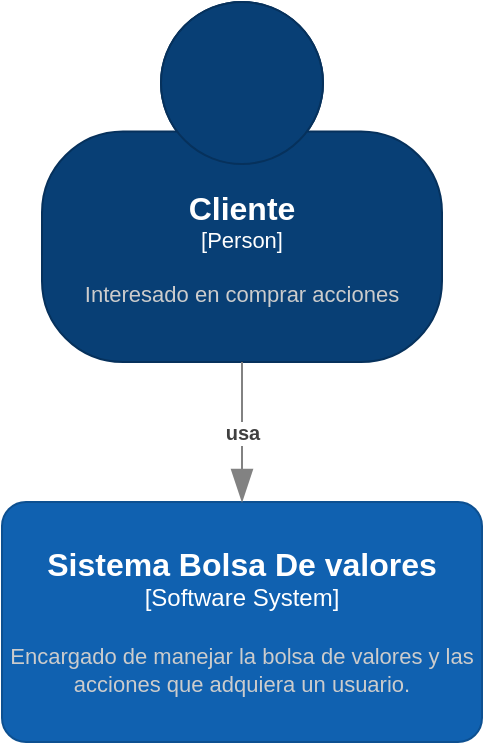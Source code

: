 <mxfile version="22.1.1" type="google" pages="4">
  <diagram name="1 Contexto" id="bKov9EWNMW7WpkMHJopi">
    <mxGraphModel grid="1" page="1" gridSize="10" guides="1" tooltips="1" connect="1" arrows="1" fold="1" pageScale="1" pageWidth="827" pageHeight="1169" math="0" shadow="0">
      <root>
        <mxCell id="0" />
        <mxCell id="1" parent="0" />
        <object placeholders="1" c4Name="Sistema Bolsa De valores" c4Type="Software System" c4Description="Encargado de manejar la bolsa de valores y las acciones que adquiera un usuario.&#xa;" label="&lt;font style=&quot;font-size: 16px&quot;&gt;&lt;b&gt;%c4Name%&lt;/b&gt;&lt;/font&gt;&lt;div&gt;[%c4Type%]&lt;/div&gt;&lt;br&gt;&lt;div&gt;&lt;font style=&quot;font-size: 11px&quot;&gt;&lt;font color=&quot;#cccccc&quot;&gt;%c4Description%&lt;/font&gt;&lt;/div&gt;" id="acwurtQKw7CFkIKZwjb7-1">
          <mxCell style="rounded=1;whiteSpace=wrap;html=1;labelBackgroundColor=none;fillColor=#1061B0;fontColor=#ffffff;align=center;arcSize=10;strokeColor=#0D5091;metaEdit=1;resizable=0;points=[[0.25,0,0],[0.5,0,0],[0.75,0,0],[1,0.25,0],[1,0.5,0],[1,0.75,0],[0.75,1,0],[0.5,1,0],[0.25,1,0],[0,0.75,0],[0,0.5,0],[0,0.25,0]];" vertex="1" parent="1">
            <mxGeometry x="330" y="270" width="240" height="120" as="geometry" />
          </mxCell>
        </object>
        <object placeholders="1" c4Name="Cliente" c4Type="Person" c4Description="Interesado en comprar acciones" label="&lt;font style=&quot;font-size: 16px&quot;&gt;&lt;b&gt;%c4Name%&lt;/b&gt;&lt;/font&gt;&lt;div&gt;[%c4Type%]&lt;/div&gt;&lt;br&gt;&lt;div&gt;&lt;font style=&quot;font-size: 11px&quot;&gt;&lt;font color=&quot;#cccccc&quot;&gt;%c4Description%&lt;/font&gt;&lt;/div&gt;" id="acwurtQKw7CFkIKZwjb7-2">
          <mxCell style="html=1;fontSize=11;dashed=0;whiteSpace=wrap;fillColor=#083F75;strokeColor=#06315C;fontColor=#ffffff;shape=mxgraph.c4.person2;align=center;metaEdit=1;points=[[0.5,0,0],[1,0.5,0],[1,0.75,0],[0.75,1,0],[0.5,1,0],[0.25,1,0],[0,0.75,0],[0,0.5,0]];resizable=0;" vertex="1" parent="1">
            <mxGeometry x="350" y="20" width="200" height="180" as="geometry" />
          </mxCell>
        </object>
        <object placeholders="1" c4Type="Relationship" c4Description="usa" label="&lt;div style=&quot;text-align: left&quot;&gt;&lt;div style=&quot;text-align: center&quot;&gt;&lt;b&gt;%c4Description%&lt;/b&gt;&lt;/div&gt;" id="m8U_wy69B4LRMMiC_FYj-1">
          <mxCell style="endArrow=blockThin;html=1;fontSize=10;fontColor=#404040;strokeWidth=1;endFill=1;strokeColor=#828282;elbow=vertical;metaEdit=1;endSize=14;startSize=14;jumpStyle=arc;jumpSize=16;rounded=0;edgeStyle=orthogonalEdgeStyle;exitX=0.5;exitY=1;exitDx=0;exitDy=0;exitPerimeter=0;entryX=0.5;entryY=0;entryDx=0;entryDy=0;entryPerimeter=0;" edge="1" parent="1" source="acwurtQKw7CFkIKZwjb7-2" target="acwurtQKw7CFkIKZwjb7-1">
            <mxGeometry width="240" relative="1" as="geometry">
              <mxPoint x="290" y="300" as="sourcePoint" />
              <mxPoint x="530" y="300" as="targetPoint" />
            </mxGeometry>
          </mxCell>
        </object>
      </root>
    </mxGraphModel>
  </diagram>
  <diagram id="CYJX8lzG2c6bExLbn7Pf" name="2 Contenedores">
    <mxGraphModel grid="1" page="1" gridSize="10" guides="1" tooltips="1" connect="1" arrows="1" fold="1" pageScale="1" pageWidth="827" pageHeight="1169" math="0" shadow="0">
      <root>
        <mxCell id="0" />
        <mxCell id="1" parent="0" />
        <object placeholders="1" c4Type="Base de Datos Bolsa de Valores" c4Container="Database" c4Technology="" c4Description="Contiene la información de la bolsa de valores y sus acciones." label="&lt;font style=&quot;font-size: 16px&quot;&gt;&lt;b&gt;%c4Type%&lt;/b&gt;&lt;/font&gt;&lt;div&gt;[%c4Container%:&amp;nbsp;%c4Technology%]&lt;/div&gt;&lt;br&gt;&lt;div&gt;&lt;font style=&quot;font-size: 11px&quot;&gt;&lt;font color=&quot;#E6E6E6&quot;&gt;%c4Description%&lt;/font&gt;&lt;/div&gt;" id="v8b1XL35mKmCZnruBkDe-2">
          <mxCell style="shape=cylinder3;size=15;whiteSpace=wrap;html=1;boundedLbl=1;rounded=0;labelBackgroundColor=none;fillColor=#23A2D9;fontSize=12;fontColor=#ffffff;align=center;strokeColor=#0E7DAD;metaEdit=1;points=[[0.5,0,0],[1,0.25,0],[1,0.5,0],[1,0.75,0],[0.5,1,0],[0,0.75,0],[0,0.5,0],[0,0.25,0]];resizable=0;" vertex="1" parent="1">
            <mxGeometry x="80" y="340" width="240" height="120" as="geometry" />
          </mxCell>
        </object>
        <object placeholders="1" c4Name="Sistema Bolsa de Valores" c4Type="ContainerScopeBoundary" c4Application="Container" label="&lt;font style=&quot;font-size: 16px&quot;&gt;&lt;b&gt;&lt;div style=&quot;text-align: left&quot;&gt;%c4Name%&lt;/div&gt;&lt;/b&gt;&lt;/font&gt;&lt;div style=&quot;text-align: left&quot;&gt;[%c4Application%]&lt;/div&gt;" id="vD2tLwO2nFDDCESPekmK-1">
          <mxCell style="rounded=1;fontSize=11;whiteSpace=wrap;html=1;dashed=1;arcSize=20;fillColor=none;strokeColor=#666666;fontColor=#333333;labelBackgroundColor=none;align=left;verticalAlign=bottom;labelBorderColor=none;spacingTop=0;spacing=10;dashPattern=8 4;metaEdit=1;rotatable=0;perimeter=rectanglePerimeter;noLabel=0;labelPadding=0;allowArrows=0;connectable=0;expand=0;recursiveResize=0;editable=1;pointerEvents=0;absoluteArcSize=1;points=[[0.25,0,0],[0.5,0,0],[0.75,0,0],[1,0.25,0],[1,0.5,0],[1,0.75,0],[0.75,1,0],[0.5,1,0],[0.25,1,0],[0,0.75,0],[0,0.5,0],[0,0.25,0]];" vertex="1" parent="1">
            <mxGeometry x="50" y="80" width="690" height="440" as="geometry" />
          </mxCell>
        </object>
        <object placeholders="1" c4Name="Aplicación Spring Boot" c4Type="Component" c4Technology="e.g. Spring Service" c4Description="Contenedor que expone los API REST" label="&lt;font style=&quot;font-size: 16px&quot;&gt;&lt;b&gt;%c4Name%&lt;/b&gt;&lt;/font&gt;&lt;div&gt;[%c4Type%: %c4Technology%]&lt;/div&gt;&lt;br&gt;&lt;div&gt;&lt;font style=&quot;font-size: 11px&quot;&gt;%c4Description%&lt;/font&gt;&lt;/div&gt;" id="TcVEPrLO_hj4jdhJYqqL-1">
          <mxCell style="rounded=1;whiteSpace=wrap;html=1;labelBackgroundColor=none;fillColor=#63BEF2;fontColor=#ffffff;align=center;arcSize=6;strokeColor=#2086C9;metaEdit=1;resizable=0;points=[[0.25,0,0],[0.5,0,0],[0.75,0,0],[1,0.25,0],[1,0.5,0],[1,0.75,0],[0.75,1,0],[0.5,1,0],[0.25,1,0],[0,0.75,0],[0,0.5,0],[0,0.25,0]];" vertex="1" parent="1">
            <mxGeometry x="300" y="150" width="240" height="120" as="geometry" />
          </mxCell>
        </object>
        <object placeholders="1" c4Name="Cliente" c4Type="Person" c4Description="Interesado en comprar acciones" label="&lt;font style=&quot;font-size: 16px&quot;&gt;&lt;b&gt;%c4Name%&lt;/b&gt;&lt;/font&gt;&lt;div&gt;[%c4Type%]&lt;/div&gt;&lt;br&gt;&lt;div&gt;&lt;font style=&quot;font-size: 11px&quot;&gt;&lt;font color=&quot;#cccccc&quot;&gt;%c4Description%&lt;/font&gt;&lt;/div&gt;" id="wLdAwU2j9EdMwUyfaIgb-1">
          <mxCell style="html=1;fontSize=11;dashed=0;whiteSpace=wrap;fillColor=#083F75;strokeColor=#06315C;fontColor=#ffffff;shape=mxgraph.c4.person2;align=center;metaEdit=1;points=[[0.5,0,0],[1,0.5,0],[1,0.75,0],[0.75,1,0],[0.5,1,0],[0.25,1,0],[0,0.75,0],[0,0.5,0]];resizable=0;" vertex="1" parent="1">
            <mxGeometry x="330" y="-200" width="200" height="180" as="geometry" />
          </mxCell>
        </object>
        <object placeholders="1" c4Type="Relationship" c4Description="Lee información a" label="&lt;div style=&quot;text-align: left&quot;&gt;&lt;div style=&quot;text-align: center&quot;&gt;&lt;b&gt;%c4Description%&lt;/b&gt;&lt;/div&gt;" id="wLdAwU2j9EdMwUyfaIgb-3">
          <mxCell style="endArrow=blockThin;html=1;fontSize=10;fontColor=#404040;strokeWidth=1;endFill=1;strokeColor=#828282;elbow=vertical;metaEdit=1;endSize=14;startSize=14;jumpStyle=arc;jumpSize=16;rounded=0;edgeStyle=orthogonalEdgeStyle;exitX=0.465;exitY=1.017;exitDx=0;exitDy=0;exitPerimeter=0;entryX=0.533;entryY=0;entryDx=0;entryDy=0;entryPerimeter=0;" edge="1" parent="1" source="TcVEPrLO_hj4jdhJYqqL-1" target="v8b1XL35mKmCZnruBkDe-2">
            <mxGeometry width="240" relative="1" as="geometry">
              <mxPoint x="290" y="210" as="sourcePoint" />
              <mxPoint x="530" y="210" as="targetPoint" />
            </mxGeometry>
          </mxCell>
        </object>
        <object placeholders="1" c4Type="Base de Datos Clientes" c4Container="Container" c4Technology="" c4Description="Contiene la información de los clientes y las acciones que agregue" label="&lt;font style=&quot;font-size: 16px&quot;&gt;&lt;b&gt;%c4Type%&lt;/b&gt;&lt;/font&gt;&lt;div&gt;[%c4Container%:&amp;nbsp;%c4Technology%]&lt;/div&gt;&lt;br&gt;&lt;div&gt;&lt;font style=&quot;font-size: 11px&quot;&gt;&lt;font color=&quot;#E6E6E6&quot;&gt;%c4Description%&lt;/font&gt;&lt;/div&gt;" id="wLdAwU2j9EdMwUyfaIgb-4">
          <mxCell style="shape=cylinder3;size=15;whiteSpace=wrap;html=1;boundedLbl=1;rounded=0;labelBackgroundColor=none;fillColor=#23A2D9;fontSize=12;fontColor=#ffffff;align=center;strokeColor=#0E7DAD;metaEdit=1;points=[[0.5,0,0],[1,0.25,0],[1,0.5,0],[1,0.75,0],[0.5,1,0],[0,0.75,0],[0,0.5,0],[0,0.25,0]];resizable=0;" vertex="1" parent="1">
            <mxGeometry x="480" y="340" width="240" height="120" as="geometry" />
          </mxCell>
        </object>
        <object placeholders="1" c4Type="Relationship" c4Description="Lee y escribe información a" label="&lt;div style=&quot;text-align: left&quot;&gt;&lt;div style=&quot;text-align: center&quot;&gt;&lt;b&gt;%c4Description%&lt;/b&gt;&lt;/div&gt;" id="wLdAwU2j9EdMwUyfaIgb-5">
          <mxCell style="endArrow=blockThin;html=1;fontSize=10;fontColor=#404040;strokeWidth=1;endFill=1;strokeColor=#828282;elbow=vertical;metaEdit=1;endSize=14;startSize=14;jumpStyle=arc;jumpSize=16;rounded=0;edgeStyle=orthogonalEdgeStyle;exitX=0.605;exitY=1.05;exitDx=0;exitDy=0;exitPerimeter=0;" edge="1" parent="1" source="TcVEPrLO_hj4jdhJYqqL-1" target="wLdAwU2j9EdMwUyfaIgb-4">
            <mxGeometry width="240" relative="1" as="geometry">
              <mxPoint x="490" y="300" as="sourcePoint" />
              <mxPoint x="830" y="250" as="targetPoint" />
            </mxGeometry>
          </mxCell>
        </object>
        <object placeholders="1" c4Type="Relationship" c4Description="usa" label="&lt;div style=&quot;text-align: left&quot;&gt;&lt;div style=&quot;text-align: center&quot;&gt;&lt;b&gt;%c4Description%&lt;/b&gt;&lt;/div&gt;" id="wLdAwU2j9EdMwUyfaIgb-6">
          <mxCell style="endArrow=blockThin;html=1;fontSize=10;fontColor=#404040;strokeWidth=1;endFill=1;strokeColor=#828282;elbow=vertical;metaEdit=1;endSize=14;startSize=14;jumpStyle=arc;jumpSize=16;rounded=0;edgeStyle=orthogonalEdgeStyle;exitX=0.45;exitY=1;exitDx=0;exitDy=0;exitPerimeter=0;entryX=0.5;entryY=0;entryDx=0;entryDy=0;entryPerimeter=0;" edge="1" parent="1" source="wLdAwU2j9EdMwUyfaIgb-1" target="TcVEPrLO_hj4jdhJYqqL-1">
            <mxGeometry width="240" relative="1" as="geometry">
              <mxPoint x="410" y="40" as="sourcePoint" />
              <mxPoint x="650" y="40" as="targetPoint" />
            </mxGeometry>
          </mxCell>
        </object>
      </root>
    </mxGraphModel>
  </diagram>
  <diagram id="BQElZmLqdxfQcQaTbgco" name="3 Componentes">
    <mxGraphModel grid="1" page="1" gridSize="10" guides="1" tooltips="1" connect="1" arrows="1" fold="1" pageScale="1" pageWidth="827" pageHeight="1169" math="0" shadow="0">
      <root>
        <mxCell id="0" />
        <mxCell id="1" parent="0" />
        <object placeholders="1" c4Name="Aplicación Spring Boot" c4Type="" c4Application="Container" label="&lt;font style=&quot;font-size: 16px&quot;&gt;&lt;b&gt;&lt;div style=&quot;text-align: left&quot;&gt;%c4Name%&lt;/div&gt;&lt;/b&gt;&lt;/font&gt;&lt;div style=&quot;text-align: left&quot;&gt;[%c4Application%]&lt;/div&gt;" id="x0jKFS6_Ru1sp2L-e_mg-1">
          <mxCell style="rounded=1;fontSize=11;whiteSpace=wrap;html=1;dashed=1;arcSize=20;fillColor=none;strokeColor=#666666;fontColor=#333333;labelBackgroundColor=none;align=left;verticalAlign=bottom;labelBorderColor=none;spacingTop=0;spacing=10;dashPattern=8 4;metaEdit=1;rotatable=0;perimeter=rectanglePerimeter;noLabel=0;labelPadding=0;allowArrows=0;connectable=0;expand=0;recursiveResize=0;editable=1;pointerEvents=0;absoluteArcSize=1;points=[[0.25,0,0],[0.5,0,0],[0.75,0,0],[1,0.25,0],[1,0.5,0],[1,0.75,0],[0.75,1,0],[0.5,1,0],[0.25,1,0],[0,0.75,0],[0,0.5,0],[0,0.25,0]];" vertex="1" parent="1">
            <mxGeometry x="130" y="140" width="1110" height="500" as="geometry" />
          </mxCell>
        </object>
        <object placeholders="1" c4Name="Servicios del Cliente" c4Type="" c4Technology="e.g. Spring Service" c4Description="Servicios que ofrece el cliente" label="&lt;font style=&quot;font-size: 16px&quot;&gt;&lt;b&gt;%c4Name%&lt;/b&gt;&lt;/font&gt;&lt;div&gt;[%c4Type%: %c4Technology%]&lt;/div&gt;&lt;br&gt;&lt;div&gt;&lt;font style=&quot;font-size: 11px&quot;&gt;%c4Description%&lt;/font&gt;&lt;/div&gt;" id="3EjLBotVHE9aTcckkdcH-1">
          <mxCell style="rounded=1;whiteSpace=wrap;html=1;labelBackgroundColor=none;fillColor=#63BEF2;fontColor=#ffffff;align=center;arcSize=6;strokeColor=#2086C9;metaEdit=1;resizable=0;points=[[0.25,0,0],[0.5,0,0],[0.75,0,0],[1,0.25,0],[1,0.5,0],[1,0.75,0],[0.75,1,0],[0.5,1,0],[0.25,1,0],[0,0.75,0],[0,0.5,0],[0,0.25,0]];" vertex="1" parent="1">
            <mxGeometry x="950" y="370" width="240" height="120" as="geometry" />
          </mxCell>
        </object>
        <object placeholders="1" c4Name="Servicio Bolsa de Valores" c4Type="Component" c4Technology="e.g. Spring Service" c4Description="Servicios que ofrece la bolsa de valores" label="&lt;font style=&quot;font-size: 16px&quot;&gt;&lt;b&gt;%c4Name%&lt;/b&gt;&lt;/font&gt;&lt;div&gt;[%c4Type%: %c4Technology%]&lt;/div&gt;&lt;br&gt;&lt;div&gt;&lt;font style=&quot;font-size: 11px&quot;&gt;%c4Description%&lt;/font&gt;&lt;/div&gt;" id="3EjLBotVHE9aTcckkdcH-2">
          <mxCell style="rounded=1;whiteSpace=wrap;html=1;labelBackgroundColor=none;fillColor=#63BEF2;fontColor=#ffffff;align=center;arcSize=6;strokeColor=#2086C9;metaEdit=1;resizable=0;points=[[0.25,0,0],[0.5,0,0],[0.75,0,0],[1,0.25,0],[1,0.5,0],[1,0.75,0],[0.75,1,0],[0.5,1,0],[0.25,1,0],[0,0.75,0],[0,0.5,0],[0,0.25,0]];" vertex="1" parent="1">
            <mxGeometry x="300" y="380" width="240" height="120" as="geometry" />
          </mxCell>
        </object>
        <object placeholders="1" c4Name="Controlador Rest Cliente" c4Type="Component" c4Technology="Spring Boot" c4Description="Controlador Rest que accede a los servicios del cliente" label="&lt;font style=&quot;font-size: 16px&quot;&gt;&lt;b&gt;%c4Name%&lt;/b&gt;&lt;/font&gt;&lt;div&gt;[%c4Type%: %c4Technology%]&lt;/div&gt;&lt;br&gt;&lt;div&gt;&lt;font style=&quot;font-size: 11px&quot;&gt;%c4Description%&lt;/font&gt;&lt;/div&gt;" id="3EjLBotVHE9aTcckkdcH-3">
          <mxCell style="rounded=1;whiteSpace=wrap;html=1;labelBackgroundColor=none;fillColor=#63BEF2;fontColor=#ffffff;align=center;arcSize=6;strokeColor=#2086C9;metaEdit=1;resizable=0;points=[[0.25,0,0],[0.5,0,0],[0.75,0,0],[1,0.25,0],[1,0.5,0],[1,0.75,0],[0.75,1,0],[0.5,1,0],[0.25,1,0],[0,0.75,0],[0,0.5,0],[0,0.25,0]];" vertex="1" parent="1">
            <mxGeometry x="950" y="170" width="240" height="120" as="geometry" />
          </mxCell>
        </object>
        <object placeholders="1" c4Name="Controlador Rest Bolsa de Valores" c4Type="Component" c4Technology="Spring Boot" c4Description="Controlador Rest que accede a los servicios de la bolsa de valores" label="&lt;font style=&quot;font-size: 16px&quot;&gt;&lt;b&gt;%c4Name%&lt;/b&gt;&lt;/font&gt;&lt;div&gt;[%c4Type%: %c4Technology%]&lt;/div&gt;&lt;br&gt;&lt;div&gt;&lt;font style=&quot;font-size: 11px&quot;&gt;%c4Description%&lt;/font&gt;&lt;/div&gt;" id="3EjLBotVHE9aTcckkdcH-4">
          <mxCell style="rounded=1;whiteSpace=wrap;html=1;labelBackgroundColor=none;fillColor=#63BEF2;fontColor=#ffffff;align=center;arcSize=6;strokeColor=#2086C9;metaEdit=1;resizable=0;points=[[0.25,0,0],[0.5,0,0],[0.75,0,0],[1,0.25,0],[1,0.5,0],[1,0.75,0],[0.75,1,0],[0.5,1,0],[0.25,1,0],[0,0.75,0],[0,0.5,0],[0,0.25,0]];" vertex="1" parent="1">
            <mxGeometry x="330" y="180" width="240" height="120" as="geometry" />
          </mxCell>
        </object>
        <object placeholders="1" c4Type="Relationship" c4Description="Usa" label="&lt;div style=&quot;text-align: left&quot;&gt;&lt;div style=&quot;text-align: center&quot;&gt;&lt;b&gt;%c4Description%&lt;/b&gt;&lt;/div&gt;" id="3EjLBotVHE9aTcckkdcH-5">
          <mxCell style="endArrow=blockThin;html=1;fontSize=10;fontColor=#404040;strokeWidth=1;endFill=1;strokeColor=#828282;elbow=vertical;metaEdit=1;endSize=14;startSize=14;jumpStyle=arc;jumpSize=16;rounded=0;edgeStyle=orthogonalEdgeStyle;exitX=0.5;exitY=1;exitDx=0;exitDy=0;exitPerimeter=0;" edge="1" parent="1" source="3EjLBotVHE9aTcckkdcH-4" target="3EjLBotVHE9aTcckkdcH-2">
            <mxGeometry width="240" relative="1" as="geometry">
              <mxPoint x="430" y="330" as="sourcePoint" />
              <mxPoint x="660" y="330" as="targetPoint" />
              <mxPoint as="offset" />
              <Array as="points">
                <mxPoint x="420" y="300" />
              </Array>
            </mxGeometry>
          </mxCell>
        </object>
        <object placeholders="1" c4Type="Relationship" c4Description="Lee información a" label="&lt;div style=&quot;text-align: left&quot;&gt;&lt;div style=&quot;text-align: center&quot;&gt;&lt;b&gt;%c4Description%&lt;/b&gt;&lt;/div&gt;" id="mwKaMCICTPi5nmitnM5m-1">
          <mxCell style="endArrow=blockThin;html=1;fontSize=10;fontColor=#404040;strokeWidth=1;endFill=1;strokeColor=#828282;elbow=vertical;metaEdit=1;endSize=14;startSize=14;jumpStyle=arc;jumpSize=16;rounded=0;edgeStyle=orthogonalEdgeStyle;exitX=0.54;exitY=1.002;exitDx=0;exitDy=0;exitPerimeter=0;entryX=0.5;entryY=0;entryDx=0;entryDy=0;entryPerimeter=0;" edge="1" parent="1" source="3EjLBotVHE9aTcckkdcH-2" target="e29ajCkvPB5vf13rHvma-1">
            <mxGeometry width="240" relative="1" as="geometry">
              <mxPoint x="684" y="580" as="sourcePoint" />
              <mxPoint x="430" y="670" as="targetPoint" />
              <Array as="points" />
            </mxGeometry>
          </mxCell>
        </object>
        <object placeholders="1" c4Type="Relationship" c4Description="Lee y escribe información a" label="&lt;div style=&quot;text-align: left&quot;&gt;&lt;div style=&quot;text-align: center&quot;&gt;&lt;b&gt;%c4Description%&lt;/b&gt;&lt;/div&gt;" id="mwKaMCICTPi5nmitnM5m-2">
          <mxCell style="endArrow=blockThin;html=1;fontSize=10;fontColor=#404040;strokeWidth=1;endFill=1;strokeColor=#828282;elbow=vertical;metaEdit=1;endSize=14;startSize=14;jumpStyle=arc;jumpSize=16;rounded=0;edgeStyle=orthogonalEdgeStyle;exitX=0.5;exitY=1;exitDx=0;exitDy=0;exitPerimeter=0;entryX=0.5;entryY=0;entryDx=0;entryDy=0;entryPerimeter=0;" edge="1" parent="1" source="3EjLBotVHE9aTcckkdcH-1" target="EfYkbYrYX-mnfUcSi1ej-1">
            <mxGeometry width="240" relative="1" as="geometry">
              <mxPoint x="839.5" y="520" as="sourcePoint" />
              <mxPoint x="1070" y="660" as="targetPoint" />
            </mxGeometry>
          </mxCell>
        </object>
        <object placeholders="1" c4Type="Relationship" c4Description="usa" label="&lt;div style=&quot;text-align: left&quot;&gt;&lt;div style=&quot;text-align: center&quot;&gt;&lt;b&gt;%c4Description%&lt;/b&gt;&lt;/div&gt;" id="7Yj9FXMzL12-8LMZzKxy-1">
          <mxCell style="endArrow=blockThin;html=1;fontSize=10;fontColor=#404040;strokeWidth=1;endFill=1;strokeColor=#828282;elbow=vertical;metaEdit=1;endSize=14;startSize=14;jumpStyle=arc;jumpSize=16;rounded=0;edgeStyle=orthogonalEdgeStyle;exitX=0.547;exitY=1.032;exitDx=0;exitDy=0;exitPerimeter=0;entryX=0.55;entryY=0.012;entryDx=0;entryDy=0;entryPerimeter=0;" edge="1" parent="1" source="3EjLBotVHE9aTcckkdcH-3" target="3EjLBotVHE9aTcckkdcH-1">
            <mxGeometry width="240" relative="1" as="geometry">
              <mxPoint x="540" y="400" as="sourcePoint" />
              <mxPoint x="780" y="400" as="targetPoint" />
            </mxGeometry>
          </mxCell>
        </object>
        <object placeholders="1" c4Name="Controlador Rest Portafolio" c4Type="Component" c4Technology="Spring Boot" c4Description="Controlador Rest que accede a los servicios del portafolio" label="&lt;font style=&quot;font-size: 16px&quot;&gt;&lt;b&gt;%c4Name%&lt;/b&gt;&lt;/font&gt;&lt;div&gt;[%c4Type%: %c4Technology%]&lt;/div&gt;&lt;br&gt;&lt;div&gt;&lt;font style=&quot;font-size: 11px&quot;&gt;%c4Description%&lt;/font&gt;&lt;/div&gt;" id="7Yj9FXMzL12-8LMZzKxy-2">
          <mxCell style="rounded=1;whiteSpace=wrap;html=1;labelBackgroundColor=none;fillColor=#63BEF2;fontColor=#ffffff;align=center;arcSize=6;strokeColor=#2086C9;metaEdit=1;resizable=0;points=[[0.25,0,0],[0.5,0,0],[0.75,0,0],[1,0.25,0],[1,0.5,0],[1,0.75,0],[0.75,1,0],[0.5,1,0],[0.25,1,0],[0,0.75,0],[0,0.5,0],[0,0.25,0]];" vertex="1" parent="1">
            <mxGeometry x="640" y="180" width="240" height="120" as="geometry" />
          </mxCell>
        </object>
        <object placeholders="1" c4Name="Servicios del Portafolio" c4Type="" c4Technology="e.g. Spring Service" c4Description="Servicios que ofrece el portafolio del cliente." label="&lt;font style=&quot;font-size: 16px&quot;&gt;&lt;b&gt;%c4Name%&lt;/b&gt;&lt;/font&gt;&lt;div&gt;[%c4Type%: %c4Technology%]&lt;/div&gt;&lt;br&gt;&lt;div&gt;&lt;font style=&quot;font-size: 11px&quot;&gt;%c4Description%&lt;/font&gt;&lt;/div&gt;" id="7Yj9FXMzL12-8LMZzKxy-3">
          <mxCell style="rounded=1;whiteSpace=wrap;html=1;labelBackgroundColor=none;fillColor=#63BEF2;fontColor=#ffffff;align=center;arcSize=6;strokeColor=#2086C9;metaEdit=1;resizable=0;points=[[0.25,0,0],[0.5,0,0],[0.75,0,0],[1,0.25,0],[1,0.5,0],[1,0.75,0],[0.75,1,0],[0.5,1,0],[0.25,1,0],[0,0.75,0],[0,0.5,0],[0,0.25,0]];" vertex="1" parent="1">
            <mxGeometry x="640" y="370" width="240" height="120" as="geometry" />
          </mxCell>
        </object>
        <object placeholders="1" c4Type="Relationship" c4Description="Usa" label="&lt;div style=&quot;text-align: left&quot;&gt;&lt;div style=&quot;text-align: center&quot;&gt;&lt;b&gt;%c4Description%&lt;/b&gt;&lt;/div&gt;" id="7Yj9FXMzL12-8LMZzKxy-7">
          <mxCell style="endArrow=blockThin;html=1;fontSize=10;fontColor=#404040;strokeWidth=1;endFill=1;strokeColor=#828282;elbow=vertical;metaEdit=1;endSize=14;startSize=14;jumpStyle=arc;jumpSize=16;rounded=0;edgeStyle=orthogonalEdgeStyle;exitX=0.5;exitY=1;exitDx=0;exitDy=0;exitPerimeter=0;" edge="1" parent="1" source="7Yj9FXMzL12-8LMZzKxy-2" target="7Yj9FXMzL12-8LMZzKxy-3">
            <mxGeometry width="240" relative="1" as="geometry">
              <mxPoint x="790" y="350" as="sourcePoint" />
              <mxPoint x="760" y="430" as="targetPoint" />
              <mxPoint as="offset" />
              <Array as="points" />
            </mxGeometry>
          </mxCell>
        </object>
        <object placeholders="1" c4Type="Aplicación que usa la Api" c4Container="Container" c4Technology="e.g. JavaScript, Angular etc." c4Description="Usuario/Cliente que usará la Api Rest" label="&lt;font style=&quot;font-size: 16px&quot;&gt;&lt;b&gt;%c4Type%&lt;/b&gt;&lt;/font&gt;&lt;div&gt;[%c4Container%:&amp;nbsp;%c4Technology%]&lt;/div&gt;&lt;br&gt;&lt;div&gt;&lt;font style=&quot;font-size: 11px&quot;&gt;&lt;font color=&quot;#E6E6E6&quot;&gt;%c4Description%&lt;/font&gt;&lt;/div&gt;" id="q_aJi4uGeWRNjpZGPGj1-2">
          <mxCell style="shape=mxgraph.c4.webBrowserContainer2;whiteSpace=wrap;html=1;boundedLbl=1;rounded=0;labelBackgroundColor=none;strokeColor=#118ACD;fillColor=#23A2D9;strokeColor=#118ACD;strokeColor2=#0E7DAD;fontSize=12;fontColor=#ffffff;align=center;metaEdit=1;points=[[0.5,0,0],[1,0.25,0],[1,0.5,0],[1,0.75,0],[0.5,1,0],[0,0.75,0],[0,0.5,0],[0,0.25,0]];resizable=0;" vertex="1" parent="1">
            <mxGeometry x="620" y="-90" width="240" height="160" as="geometry" />
          </mxCell>
        </object>
        <object placeholders="1" c4Type="Relationship" c4Description="Llama a la Api" label="&lt;div style=&quot;text-align: left&quot;&gt;&lt;div style=&quot;text-align: center&quot;&gt;&lt;b&gt;%c4Description%&lt;/b&gt;&lt;/div&gt;" id="q_aJi4uGeWRNjpZGPGj1-3">
          <mxCell style="endArrow=blockThin;html=1;fontSize=10;fontColor=#404040;strokeWidth=1;endFill=1;strokeColor=#828282;elbow=vertical;metaEdit=1;endSize=14;startSize=14;jumpStyle=arc;jumpSize=16;rounded=0;edgeStyle=orthogonalEdgeStyle;exitX=0.332;exitY=1.003;exitDx=0;exitDy=0;exitPerimeter=0;entryX=0.5;entryY=0;entryDx=0;entryDy=0;entryPerimeter=0;" edge="1" parent="1" source="q_aJi4uGeWRNjpZGPGj1-2" target="3EjLBotVHE9aTcckkdcH-4">
            <mxGeometry width="240" relative="1" as="geometry">
              <mxPoint x="380" y="120" as="sourcePoint" />
              <mxPoint x="620" y="120" as="targetPoint" />
            </mxGeometry>
          </mxCell>
        </object>
        <object placeholders="1" c4Type="Relationship" c4Description="Llama a la Api" label="&lt;div style=&quot;text-align: left&quot;&gt;&lt;div style=&quot;text-align: center&quot;&gt;&lt;b&gt;%c4Description%&lt;/b&gt;&lt;/div&gt;" id="q_aJi4uGeWRNjpZGPGj1-4">
          <mxCell style="endArrow=blockThin;html=1;fontSize=10;fontColor=#404040;strokeWidth=1;endFill=1;strokeColor=#828282;elbow=vertical;metaEdit=1;endSize=14;startSize=14;jumpStyle=arc;jumpSize=16;rounded=0;edgeStyle=orthogonalEdgeStyle;exitX=0.5;exitY=1;exitDx=0;exitDy=0;exitPerimeter=0;entryX=0.5;entryY=0;entryDx=0;entryDy=0;entryPerimeter=0;" edge="1" parent="1" source="q_aJi4uGeWRNjpZGPGj1-2" target="7Yj9FXMzL12-8LMZzKxy-2">
            <mxGeometry width="240" relative="1" as="geometry">
              <mxPoint x="790" y="120" as="sourcePoint" />
              <mxPoint x="540" y="230" as="targetPoint" />
            </mxGeometry>
          </mxCell>
        </object>
        <object placeholders="1" c4Type="Relationship" c4Description="Llama a la Api" label="&lt;div style=&quot;text-align: left&quot;&gt;&lt;div style=&quot;text-align: center&quot;&gt;&lt;b&gt;%c4Description%&lt;/b&gt;&lt;/div&gt;" id="q_aJi4uGeWRNjpZGPGj1-5">
          <mxCell style="endArrow=blockThin;html=1;fontSize=10;fontColor=#404040;strokeWidth=1;endFill=1;strokeColor=#828282;elbow=vertical;metaEdit=1;endSize=14;startSize=14;jumpStyle=arc;jumpSize=16;rounded=0;edgeStyle=orthogonalEdgeStyle;exitX=0.692;exitY=1.023;exitDx=0;exitDy=0;exitPerimeter=0;" edge="1" parent="1" source="q_aJi4uGeWRNjpZGPGj1-2" target="3EjLBotVHE9aTcckkdcH-3">
            <mxGeometry width="240" relative="1" as="geometry">
              <mxPoint x="1310" y="40" as="sourcePoint" />
              <mxPoint x="1060" y="150" as="targetPoint" />
              <Array as="points">
                <mxPoint x="786" y="110" />
                <mxPoint x="1070" y="110" />
              </Array>
            </mxGeometry>
          </mxCell>
        </object>
        <object placeholders="1" c4Type="Base de Datos Bolsa de Valores" c4Container="Database" c4Technology="" c4Description="Contiene la información de la bolsa de valores y sus acciones." label="&lt;font style=&quot;font-size: 16px&quot;&gt;&lt;b&gt;%c4Type%&lt;/b&gt;&lt;/font&gt;&lt;div&gt;[%c4Container%:&amp;nbsp;%c4Technology%]&lt;/div&gt;&lt;br&gt;&lt;div&gt;&lt;font style=&quot;font-size: 11px&quot;&gt;&lt;font color=&quot;#E6E6E6&quot;&gt;%c4Description%&lt;/font&gt;&lt;/div&gt;" id="e29ajCkvPB5vf13rHvma-1">
          <mxCell style="shape=cylinder3;size=15;whiteSpace=wrap;html=1;boundedLbl=1;rounded=0;labelBackgroundColor=none;fillColor=#23A2D9;fontSize=12;fontColor=#ffffff;align=center;strokeColor=#0E7DAD;metaEdit=1;points=[[0.5,0,0],[1,0.25,0],[1,0.5,0],[1,0.75,0],[0.5,1,0],[0,0.75,0],[0,0.5,0],[0,0.25,0]];resizable=0;" vertex="1" parent="1">
            <mxGeometry x="310" y="680" width="240" height="120" as="geometry" />
          </mxCell>
        </object>
        <object placeholders="1" c4Type="Base de Datos Clientes" c4Container="Container" c4Technology="" c4Description="Contiene la información de los clientes y las acciones que agregue" label="&lt;font style=&quot;font-size: 16px&quot;&gt;&lt;b&gt;%c4Type%&lt;/b&gt;&lt;/font&gt;&lt;div&gt;[%c4Container%:&amp;nbsp;%c4Technology%]&lt;/div&gt;&lt;br&gt;&lt;div&gt;&lt;font style=&quot;font-size: 11px&quot;&gt;&lt;font color=&quot;#E6E6E6&quot;&gt;%c4Description%&lt;/font&gt;&lt;/div&gt;" id="EfYkbYrYX-mnfUcSi1ej-1">
          <mxCell style="shape=cylinder3;size=15;whiteSpace=wrap;html=1;boundedLbl=1;rounded=0;labelBackgroundColor=none;fillColor=#23A2D9;fontSize=12;fontColor=#ffffff;align=center;strokeColor=#0E7DAD;metaEdit=1;points=[[0.5,0,0],[1,0.25,0],[1,0.5,0],[1,0.75,0],[0.5,1,0],[0,0.75,0],[0,0.5,0],[0,0.25,0]];resizable=0;" vertex="1" parent="1">
            <mxGeometry x="950" y="670" width="240" height="120" as="geometry" />
          </mxCell>
        </object>
        <object placeholders="1" c4Type="Relationship" c4Description="Lee y escribe información a" label="&lt;div style=&quot;text-align: left&quot;&gt;&lt;div style=&quot;text-align: center&quot;&gt;&lt;b&gt;%c4Description%&lt;/b&gt;&lt;/div&gt;" id="uW-FXx6jd-4749_qBRXZ-1">
          <mxCell style="endArrow=blockThin;html=1;fontSize=10;fontColor=#404040;strokeWidth=1;endFill=1;strokeColor=#828282;elbow=vertical;metaEdit=1;endSize=14;startSize=14;jumpStyle=arc;jumpSize=16;rounded=0;edgeStyle=orthogonalEdgeStyle;exitX=0.5;exitY=1;exitDx=0;exitDy=0;exitPerimeter=0;entryX=0.137;entryY=0.057;entryDx=0;entryDy=0;entryPerimeter=0;" edge="1" parent="1" source="7Yj9FXMzL12-8LMZzKxy-3" target="EfYkbYrYX-mnfUcSi1ej-1">
            <mxGeometry width="240" relative="1" as="geometry">
              <mxPoint x="840" y="520" as="sourcePoint" />
              <mxPoint x="840" y="700" as="targetPoint" />
            </mxGeometry>
          </mxCell>
        </object>
        <object placeholders="1" c4Type="Relationship" c4Description="Lee información a" label="&lt;div style=&quot;text-align: left&quot;&gt;&lt;div style=&quot;text-align: center&quot;&gt;&lt;b&gt;%c4Description%&lt;/b&gt;&lt;/div&gt;" id="62G4dauTZ5YjqiNrNDfN-1">
          <mxCell style="endArrow=blockThin;html=1;fontSize=10;fontColor=#404040;strokeWidth=1;endFill=1;strokeColor=#828282;elbow=vertical;metaEdit=1;endSize=14;startSize=14;jumpStyle=arc;jumpSize=16;rounded=0;edgeStyle=orthogonalEdgeStyle;exitX=0.5;exitY=1;exitDx=0;exitDy=0;exitPerimeter=0;entryX=0.737;entryY=0.007;entryDx=0;entryDy=0;entryPerimeter=0;" edge="1" parent="1" source="7Yj9FXMzL12-8LMZzKxy-3" target="e29ajCkvPB5vf13rHvma-1">
            <mxGeometry width="240" relative="1" as="geometry">
              <mxPoint x="440" y="510" as="sourcePoint" />
              <mxPoint x="440" y="690" as="targetPoint" />
              <Array as="points">
                <mxPoint x="750" y="490" />
                <mxPoint x="750" y="580" />
                <mxPoint x="487" y="580" />
              </Array>
            </mxGeometry>
          </mxCell>
        </object>
      </root>
    </mxGraphModel>
  </diagram>
  <diagram id="0UP9xM_6Pr8uY3tZlbDM" name="4 Codigo">
    <mxGraphModel grid="1" page="1" gridSize="10" guides="1" tooltips="1" connect="1" arrows="1" fold="1" pageScale="1" pageWidth="827" pageHeight="1169" math="0" shadow="0">
      <root>
        <mxCell id="0" />
        <mxCell id="1" parent="0" />
        <mxCell id="Q1jC649QyWr9QvPAvlHH-1" value="&lt;p style=&quot;margin:0px;margin-top:4px;text-align:center;&quot;&gt;&lt;b&gt;Action&lt;/b&gt;&lt;/p&gt;&lt;hr size=&quot;1&quot;/&gt;" style="verticalAlign=top;align=left;overflow=fill;fontSize=14;fontFamily=Helvetica;html=1;rounded=0;shadow=0;comic=0;labelBackgroundColor=none;strokeWidth=1;fillColor=#FF6666;" vertex="1" parent="1">
          <mxGeometry x="335" y="-14" width="99" height="30" as="geometry" />
        </mxCell>
        <mxCell id="Q1jC649QyWr9QvPAvlHH-2" value="&lt;p style=&quot;margin:0px;margin-top:4px;text-align:center;&quot;&gt;&lt;b&gt;Client&lt;/b&gt;&lt;/p&gt;&lt;hr size=&quot;1&quot;/&gt;" style="verticalAlign=top;align=left;overflow=fill;fontSize=14;fontFamily=Helvetica;html=1;rounded=0;shadow=0;comic=0;labelBackgroundColor=none;strokeWidth=1;fillColor=#FF6666;" vertex="1" parent="1">
          <mxGeometry x="794" y="64" width="95" height="30" as="geometry" />
        </mxCell>
        <mxCell id="Q1jC649QyWr9QvPAvlHH-3" value="&lt;p style=&quot;margin:0px;margin-top:4px;text-align:center;&quot;&gt;&lt;b&gt;ClientController&lt;/b&gt;&lt;/p&gt;&lt;hr size=&quot;1&quot;/&gt;" style="verticalAlign=top;align=left;overflow=fill;fontSize=14;fontFamily=Helvetica;html=1;rounded=0;shadow=0;comic=0;labelBackgroundColor=none;strokeWidth=1;fillColor=#FFFF1C;" vertex="1" parent="1">
          <mxGeometry x="565" y="230" width="172" height="30" as="geometry" />
        </mxCell>
        <mxCell id="Q1jC649QyWr9QvPAvlHH-4" value="&lt;p style=&quot;margin:0px;margin-top:4px;text-align:center;&quot;&gt;&lt;b&gt;ClientRepository&lt;/b&gt;&lt;/p&gt;&lt;hr size=&quot;1&quot;/&gt;" style="verticalAlign=top;align=left;overflow=fill;fontSize=14;fontFamily=Helvetica;html=1;rounded=0;shadow=0;comic=0;labelBackgroundColor=none;strokeWidth=1;fillColor=#99CCFF;" vertex="1" parent="1">
          <mxGeometry x="747" y="152" width="178" height="30" as="geometry" />
        </mxCell>
        <mxCell id="Q1jC649QyWr9QvPAvlHH-5" value="&lt;p style=&quot;margin:0px;margin-top:4px;text-align:center;&quot;&gt;&lt;b&gt;ClientService&lt;/b&gt;&lt;/p&gt;&lt;hr size=&quot;1&quot;/&gt;" style="verticalAlign=top;align=left;overflow=fill;fontSize=14;fontFamily=Helvetica;html=1;rounded=0;shadow=0;comic=0;labelBackgroundColor=none;strokeWidth=1;fillColor=#8BFF17;" vertex="1" parent="1">
          <mxGeometry x="574" y="152" width="153" height="30" as="geometry" />
        </mxCell>
        <mxCell id="Q1jC649QyWr9QvPAvlHH-6" value="&lt;p style=&quot;margin:0px;margin-top:4px;text-align:center;&quot;&gt;&lt;i&gt;&amp;lt;&amp;lt;interface&amp;gt;&amp;gt;&lt;/i&gt;&lt;br/&gt;&lt;b&gt;IClientRepository&lt;/b&gt;&lt;/p&gt;&lt;hr size=&quot;1&quot;/&gt;" style="verticalAlign=top;align=left;overflow=fill;fontSize=14;fontFamily=Helvetica;html=1;rounded=0;shadow=0;comic=0;labelBackgroundColor=none;strokeWidth=1;fillColor=#E5CCFF;" vertex="1" parent="1">
          <mxGeometry x="517" y="64" width="182" height="35" as="geometry" />
        </mxCell>
        <mxCell id="Q1jC649QyWr9QvPAvlHH-7" value="&lt;p style=&quot;margin:0px;margin-top:4px;text-align:center;&quot;&gt;&lt;i&gt;&amp;lt;&amp;lt;interface&amp;gt;&amp;gt;&lt;/i&gt;&lt;br/&gt;&lt;b&gt;IStockExchangeRepository&lt;/b&gt;&lt;/p&gt;&lt;hr size=&quot;1&quot;/&gt;" style="verticalAlign=top;align=left;overflow=fill;fontSize=14;fontFamily=Helvetica;html=1;rounded=0;shadow=0;comic=0;labelBackgroundColor=none;strokeWidth=1;fillColor=#E5CCFF;" vertex="1" parent="1">
          <mxGeometry x="125" y="64" width="255" height="35" as="geometry" />
        </mxCell>
        <mxCell id="Q1jC649QyWr9QvPAvlHH-8" value="&lt;p style=&quot;margin:0px;margin-top:4px;text-align:center;&quot;&gt;&lt;b&gt;PortfolioController&lt;/b&gt;&lt;/p&gt;&lt;hr size=&quot;1&quot;/&gt;" style="verticalAlign=top;align=left;overflow=fill;fontSize=14;fontFamily=Helvetica;html=1;rounded=0;shadow=0;comic=0;labelBackgroundColor=none;strokeWidth=1;fillColor=#FFFF1C;" vertex="1" parent="1">
          <mxGeometry x="353" y="230" width="192" height="30" as="geometry" />
        </mxCell>
        <mxCell id="Q1jC649QyWr9QvPAvlHH-9" value="&lt;p style=&quot;margin:0px;margin-top:4px;text-align:center;&quot;&gt;&lt;b&gt;PortfolioService&lt;/b&gt;&lt;/p&gt;&lt;hr size=&quot;1&quot;/&gt;" style="verticalAlign=top;align=left;overflow=fill;fontSize=14;fontFamily=Helvetica;html=1;rounded=0;shadow=0;comic=0;labelBackgroundColor=none;strokeWidth=1;fillColor=#8BFF17;" vertex="1" parent="1">
          <mxGeometry x="362" y="152" width="173" height="30" as="geometry" />
        </mxCell>
        <mxCell id="Q1jC649QyWr9QvPAvlHH-10" value="&lt;p style=&quot;margin:0px;margin-top:4px;text-align:center;&quot;&gt;&lt;b&gt;StockExchange&lt;/b&gt;&lt;/p&gt;&lt;hr size=&quot;1&quot;/&gt;" style="verticalAlign=top;align=left;overflow=fill;fontSize=14;fontFamily=Helvetica;html=1;rounded=0;shadow=0;comic=0;labelBackgroundColor=none;strokeWidth=1;fillColor=#FF6666;" vertex="1" parent="1">
          <mxGeometry x="-137" y="64" width="168" height="30" as="geometry" />
        </mxCell>
        <mxCell id="Q1jC649QyWr9QvPAvlHH-11" value="&lt;p style=&quot;margin:0px;margin-top:4px;text-align:center;&quot;&gt;&lt;b&gt;StockExchangeController&lt;/b&gt;&lt;/p&gt;&lt;hr size=&quot;1&quot;/&gt;" style="verticalAlign=top;align=left;overflow=fill;fontSize=14;fontFamily=Helvetica;html=1;rounded=0;shadow=0;comic=0;labelBackgroundColor=none;strokeWidth=1;fillColor=#FFFF1C;" vertex="1" parent="1">
          <mxGeometry x="88" y="230" width="245" height="30" as="geometry" />
        </mxCell>
        <mxCell id="Q1jC649QyWr9QvPAvlHH-12" value="&lt;p style=&quot;margin:0px;margin-top:4px;text-align:center;&quot;&gt;&lt;b&gt;StockExchangeRepository&lt;/b&gt;&lt;/p&gt;&lt;hr size=&quot;1&quot;/&gt;" style="verticalAlign=top;align=left;overflow=fill;fontSize=14;fontFamily=Helvetica;html=1;rounded=0;shadow=0;comic=0;labelBackgroundColor=none;strokeWidth=1;fillColor=#99CCFF;" vertex="1" parent="1">
          <mxGeometry x="-174" y="152" width="251" height="30" as="geometry" />
        </mxCell>
        <mxCell id="Q1jC649QyWr9QvPAvlHH-13" value="&lt;p style=&quot;margin:0px;margin-top:4px;text-align:center;&quot;&gt;&lt;b&gt;StockExchangeService&lt;/b&gt;&lt;/p&gt;&lt;hr size=&quot;1&quot;/&gt;" style="verticalAlign=top;align=left;overflow=fill;fontSize=14;fontFamily=Helvetica;html=1;rounded=0;shadow=0;comic=0;labelBackgroundColor=none;strokeWidth=1;fillColor=#8BFF17;" vertex="1" parent="1">
          <mxGeometry x="97" y="152" width="226" height="30" as="geometry" />
        </mxCell>
        <mxCell id="Q1jC649QyWr9QvPAvlHH-14" value="" style="html=1;rounded=1;edgeStyle=orthogonalEdgeStyle;dashed=0;startArrow=diamondThinstartSize=12;endArrow=openThin;endSize=12;strokeColor=#595959;exitX=0.500;exitY=0.002;exitDx=0;exitDy=0;entryX=0.500;entryY=1.002;entryDx=0;entryDy=0;" edge="1" parent="1" source="Q1jC649QyWr9QvPAvlHH-2" target="Q1jC649QyWr9QvPAvlHH-1">
          <mxGeometry width="50" height="50" relative="1" as="geometry">
            <Array as="points">
              <mxPoint x="841" y="39" />
              <mxPoint x="385" y="39" />
            </Array>
          </mxGeometry>
        </mxCell>
        <mxCell id="Q1jC649QyWr9QvPAvlHH-15" value="1" style="edgeLabel;resizable=0;html=1;align=left;verticalAlign=top;strokeColor=default;" connectable="0" vertex="1" parent="Q1jC649QyWr9QvPAvlHH-14">
          <mxGeometry x="830" y="39" as="geometry" />
        </mxCell>
        <mxCell id="Q1jC649QyWr9QvPAvlHH-16" value="*" style="edgeLabel;resizable=0;html=1;align=left;verticalAlign=top;strokeColor=default;" connectable="0" vertex="1" parent="Q1jC649QyWr9QvPAvlHH-14">
          <mxGeometry x="426" y="19" as="geometry" />
        </mxCell>
        <mxCell id="Q1jC649QyWr9QvPAvlHH-17" value="actions" style="edgeLabel;resizable=0;html=1;align=left;verticalAlign=top;strokeColor=default;" connectable="0" vertex="1" parent="Q1jC649QyWr9QvPAvlHH-14">
          <mxGeometry x="454" y="39" as="geometry" />
        </mxCell>
        <mxCell id="Q1jC649QyWr9QvPAvlHH-18" value="" style="html=1;rounded=1;edgeStyle=orthogonalEdgeStyle;dashed=0;startArrow=diamondThinstartSize=12;endArrow=openThin;endSize=12;strokeColor=#595959;exitX=0.500;exitY=0.002;exitDx=0;exitDy=0;entryX=0.500;entryY=1.002;entryDx=0;entryDy=0;" edge="1" parent="1" source="Q1jC649QyWr9QvPAvlHH-3" target="Q1jC649QyWr9QvPAvlHH-5">
          <mxGeometry width="50" height="50" relative="1" as="geometry">
            <Array as="points" />
          </mxGeometry>
        </mxCell>
        <mxCell id="Q1jC649QyWr9QvPAvlHH-19" value="1" style="edgeLabel;resizable=0;html=1;align=left;verticalAlign=top;strokeColor=default;" connectable="0" vertex="1" parent="Q1jC649QyWr9QvPAvlHH-18">
          <mxGeometry x="640" y="205" as="geometry" />
        </mxCell>
        <mxCell id="Q1jC649QyWr9QvPAvlHH-20" value="1" style="edgeLabel;resizable=0;html=1;align=left;verticalAlign=top;strokeColor=default;" connectable="0" vertex="1" parent="Q1jC649QyWr9QvPAvlHH-18">
          <mxGeometry x="640" y="185" as="geometry" />
        </mxCell>
        <mxCell id="Q1jC649QyWr9QvPAvlHH-21" value="clientService" style="edgeLabel;resizable=0;html=1;align=left;verticalAlign=top;strokeColor=default;" connectable="0" vertex="1" parent="Q1jC649QyWr9QvPAvlHH-18">
          <mxGeometry x="651" y="185" as="geometry" />
        </mxCell>
        <mxCell id="Q1jC649QyWr9QvPAvlHH-22" value="" style="html=1;rounded=1;edgeStyle=orthogonalEdgeStyle;dashed=0;startArrow=diamondThinstartSize=12;endArrow=openThin;endSize=12;strokeColor=#595959;exitX=0.750;exitY=0.001;exitDx=0;exitDy=0;entryX=0.500;entryY=1.001;entryDx=0;entryDy=0;" edge="1" parent="1" source="Q1jC649QyWr9QvPAvlHH-4" target="Q1jC649QyWr9QvPAvlHH-2">
          <mxGeometry width="50" height="50" relative="1" as="geometry">
            <Array as="points">
              <mxPoint x="881" y="132" />
              <mxPoint x="841" y="132" />
            </Array>
          </mxGeometry>
        </mxCell>
        <mxCell id="Q1jC649QyWr9QvPAvlHH-23" value="1" style="edgeLabel;resizable=0;html=1;align=left;verticalAlign=top;strokeColor=default;" connectable="0" vertex="1" parent="Q1jC649QyWr9QvPAvlHH-22">
          <mxGeometry x="830" y="122" as="geometry" />
        </mxCell>
        <mxCell id="Q1jC649QyWr9QvPAvlHH-24" value="*" style="edgeLabel;resizable=0;html=1;align=left;verticalAlign=top;strokeColor=default;" connectable="0" vertex="1" parent="Q1jC649QyWr9QvPAvlHH-22">
          <mxGeometry x="832" y="97" as="geometry" />
        </mxCell>
        <mxCell id="Q1jC649QyWr9QvPAvlHH-25" value="clients" style="edgeLabel;resizable=0;html=1;align=left;verticalAlign=top;strokeColor=default;" connectable="0" vertex="1" parent="Q1jC649QyWr9QvPAvlHH-22">
          <mxGeometry x="841" y="102" as="geometry" />
        </mxCell>
        <mxCell id="Q1jC649QyWr9QvPAvlHH-26" value="" style="html=1;rounded=1;edgeStyle=orthogonalEdgeStyle;dashed=1;startArrow=none;endArrow=block;endSize=12;strokeColor=#008200;exitX=0.250;exitY=0.001;exitDx=0;exitDy=0;entryX=0.750;entryY=1.001;entryDx=0;entryDy=0;" edge="1" parent="1" source="Q1jC649QyWr9QvPAvlHH-4" target="Q1jC649QyWr9QvPAvlHH-6">
          <mxGeometry width="50" height="50" relative="1" as="geometry">
            <Array as="points">
              <mxPoint x="792" y="112" />
              <mxPoint x="654" y="112" />
            </Array>
          </mxGeometry>
        </mxCell>
        <mxCell id="Q1jC649QyWr9QvPAvlHH-27" value="" style="html=1;rounded=1;edgeStyle=orthogonalEdgeStyle;dashed=0;startArrow=diamondThinstartSize=12;endArrow=openThin;endSize=12;strokeColor=#595959;exitX=0.500;exitY=0.001;exitDx=0;exitDy=0;entryX=0.250;entryY=1.001;entryDx=0;entryDy=0;" edge="1" parent="1" source="Q1jC649QyWr9QvPAvlHH-5" target="Q1jC649QyWr9QvPAvlHH-6">
          <mxGeometry width="50" height="50" relative="1" as="geometry">
            <Array as="points">
              <mxPoint x="651" y="122" />
              <mxPoint x="550" y="122" />
              <mxPoint x="550" y="112" />
              <mxPoint x="563" y="112" />
            </Array>
          </mxGeometry>
        </mxCell>
        <mxCell id="Q1jC649QyWr9QvPAvlHH-28" value="1" style="edgeLabel;resizable=0;html=1;align=left;verticalAlign=top;strokeColor=default;" connectable="0" vertex="1" parent="Q1jC649QyWr9QvPAvlHH-27">
          <mxGeometry x="640" y="127" as="geometry" />
        </mxCell>
        <mxCell id="Q1jC649QyWr9QvPAvlHH-29" value="1" style="edgeLabel;resizable=0;html=1;align=left;verticalAlign=top;strokeColor=default;" connectable="0" vertex="1" parent="Q1jC649QyWr9QvPAvlHH-27">
          <mxGeometry x="628" y="102" as="geometry" />
        </mxCell>
        <mxCell id="Q1jC649QyWr9QvPAvlHH-30" value="repository" style="edgeLabel;resizable=0;html=1;align=left;verticalAlign=top;strokeColor=default;" connectable="0" vertex="1" parent="Q1jC649QyWr9QvPAvlHH-27">
          <mxGeometry x="563" y="102" as="geometry" />
        </mxCell>
        <mxCell id="Q1jC649QyWr9QvPAvlHH-31" value="" style="html=1;rounded=1;edgeStyle=orthogonalEdgeStyle;dashed=0;startArrow=diamondThinstartSize=12;endArrow=openThin;endSize=12;strokeColor=#595959;exitX=0.500;exitY=0.002;exitDx=0;exitDy=0;entryX=0.500;entryY=1.002;entryDx=0;entryDy=0;" edge="1" parent="1" source="Q1jC649QyWr9QvPAvlHH-8" target="Q1jC649QyWr9QvPAvlHH-9">
          <mxGeometry width="50" height="50" relative="1" as="geometry">
            <Array as="points" />
          </mxGeometry>
        </mxCell>
        <mxCell id="Q1jC649QyWr9QvPAvlHH-32" value="1" style="edgeLabel;resizable=0;html=1;align=left;verticalAlign=top;strokeColor=default;" connectable="0" vertex="1" parent="Q1jC649QyWr9QvPAvlHH-31">
          <mxGeometry x="438" y="205" as="geometry" />
        </mxCell>
        <mxCell id="Q1jC649QyWr9QvPAvlHH-33" value="1" style="edgeLabel;resizable=0;html=1;align=left;verticalAlign=top;strokeColor=default;" connectable="0" vertex="1" parent="Q1jC649QyWr9QvPAvlHH-31">
          <mxGeometry x="438" y="185" as="geometry" />
        </mxCell>
        <mxCell id="Q1jC649QyWr9QvPAvlHH-34" value="portfolioService" style="edgeLabel;resizable=0;html=1;align=left;verticalAlign=top;strokeColor=default;" connectable="0" vertex="1" parent="Q1jC649QyWr9QvPAvlHH-31">
          <mxGeometry x="449" y="185" as="geometry" />
        </mxCell>
        <mxCell id="Q1jC649QyWr9QvPAvlHH-35" value="" style="html=1;rounded=1;edgeStyle=orthogonalEdgeStyle;dashed=0;startArrow=diamondThinstartSize=12;endArrow=openThin;endSize=12;strokeColor=#595959;exitX=0.500;exitY=0.001;exitDx=0;exitDy=0;entryX=0.250;entryY=1.001;entryDx=0;entryDy=0;" edge="1" parent="1" source="Q1jC649QyWr9QvPAvlHH-9" target="Q1jC649QyWr9QvPAvlHH-6">
          <mxGeometry width="50" height="50" relative="1" as="geometry">
            <Array as="points">
              <mxPoint x="449" y="132" />
              <mxPoint x="550" y="132" />
              <mxPoint x="550" y="112" />
              <mxPoint x="563" y="112" />
            </Array>
          </mxGeometry>
        </mxCell>
        <mxCell id="Q1jC649QyWr9QvPAvlHH-36" value="1" style="edgeLabel;resizable=0;html=1;align=left;verticalAlign=top;strokeColor=default;" connectable="0" vertex="1" parent="Q1jC649QyWr9QvPAvlHH-35">
          <mxGeometry x="510" y="112" as="geometry" />
        </mxCell>
        <mxCell id="Q1jC649QyWr9QvPAvlHH-37" value="1" style="edgeLabel;resizable=0;html=1;align=left;verticalAlign=top;strokeColor=default;" connectable="0" vertex="1" parent="Q1jC649QyWr9QvPAvlHH-35">
          <mxGeometry x="499" y="102" as="geometry" />
        </mxCell>
        <mxCell id="Q1jC649QyWr9QvPAvlHH-38" value="repositoryClient" style="edgeLabel;resizable=0;html=1;align=left;verticalAlign=top;strokeColor=default;" connectable="0" vertex="1" parent="Q1jC649QyWr9QvPAvlHH-35">
          <mxGeometry x="449" y="132" as="geometry" />
        </mxCell>
        <mxCell id="Q1jC649QyWr9QvPAvlHH-39" value="" style="html=1;rounded=1;edgeStyle=orthogonalEdgeStyle;dashed=0;startArrow=diamondThinstartSize=12;endArrow=openThin;endSize=12;strokeColor=#595959;exitX=0.500;exitY=0.001;exitDx=0;exitDy=0;entryX=0.750;entryY=1.001;entryDx=0;entryDy=0;" edge="1" parent="1" source="Q1jC649QyWr9QvPAvlHH-9" target="Q1jC649QyWr9QvPAvlHH-7">
          <mxGeometry width="50" height="50" relative="1" as="geometry">
            <Array as="points">
              <mxPoint x="449" y="122" />
              <mxPoint x="329" y="122" />
              <mxPoint x="329" y="112" />
              <mxPoint x="316" y="112" />
            </Array>
          </mxGeometry>
        </mxCell>
        <mxCell id="Q1jC649QyWr9QvPAvlHH-40" value="1" style="edgeLabel;resizable=0;html=1;align=left;verticalAlign=top;strokeColor=default;" connectable="0" vertex="1" parent="Q1jC649QyWr9QvPAvlHH-39">
          <mxGeometry x="438" y="127" as="geometry" />
        </mxCell>
        <mxCell id="Q1jC649QyWr9QvPAvlHH-41" value="1" style="edgeLabel;resizable=0;html=1;align=left;verticalAlign=top;strokeColor=default;" connectable="0" vertex="1" parent="Q1jC649QyWr9QvPAvlHH-39">
          <mxGeometry x="305" y="102" as="geometry" />
        </mxCell>
        <mxCell id="Q1jC649QyWr9QvPAvlHH-42" value="repositoryStock" style="edgeLabel;resizable=0;html=1;align=left;verticalAlign=top;strokeColor=default;" connectable="0" vertex="1" parent="Q1jC649QyWr9QvPAvlHH-39">
          <mxGeometry x="345" y="122" as="geometry" />
        </mxCell>
        <mxCell id="Q1jC649QyWr9QvPAvlHH-43" value="" style="html=1;rounded=1;edgeStyle=orthogonalEdgeStyle;dashed=0;startArrow=diamondThinstartSize=12;endArrow=openThin;endSize=12;strokeColor=#595959;exitX=0.500;exitY=0.002;exitDx=0;exitDy=0;entryX=0.500;entryY=1.002;entryDx=0;entryDy=0;" edge="1" parent="1" source="Q1jC649QyWr9QvPAvlHH-10" target="Q1jC649QyWr9QvPAvlHH-1">
          <mxGeometry width="50" height="50" relative="1" as="geometry">
            <Array as="points">
              <mxPoint x="-53" y="39" />
              <mxPoint x="385" y="39" />
            </Array>
          </mxGeometry>
        </mxCell>
        <mxCell id="Q1jC649QyWr9QvPAvlHH-44" value="1" style="edgeLabel;resizable=0;html=1;align=left;verticalAlign=top;strokeColor=default;" connectable="0" vertex="1" parent="Q1jC649QyWr9QvPAvlHH-43">
          <mxGeometry x="-64" y="39" as="geometry" />
        </mxCell>
        <mxCell id="Q1jC649QyWr9QvPAvlHH-45" value="*" style="edgeLabel;resizable=0;html=1;align=left;verticalAlign=top;strokeColor=default;" connectable="0" vertex="1" parent="Q1jC649QyWr9QvPAvlHH-43">
          <mxGeometry x="336" y="19" as="geometry" />
        </mxCell>
        <mxCell id="Q1jC649QyWr9QvPAvlHH-46" value="actions" style="edgeLabel;resizable=0;html=1;align=left;verticalAlign=top;strokeColor=default;" connectable="0" vertex="1" parent="Q1jC649QyWr9QvPAvlHH-43">
          <mxGeometry x="308" y="39" as="geometry" />
        </mxCell>
        <mxCell id="Q1jC649QyWr9QvPAvlHH-47" value="" style="html=1;rounded=1;edgeStyle=orthogonalEdgeStyle;dashed=0;startArrow=diamondThinstartSize=12;endArrow=openThin;endSize=12;strokeColor=#595959;exitX=0.500;exitY=0.002;exitDx=0;exitDy=0;entryX=0.500;entryY=1.002;entryDx=0;entryDy=0;" edge="1" parent="1" source="Q1jC649QyWr9QvPAvlHH-11" target="Q1jC649QyWr9QvPAvlHH-13">
          <mxGeometry width="50" height="50" relative="1" as="geometry">
            <Array as="points" />
          </mxGeometry>
        </mxCell>
        <mxCell id="Q1jC649QyWr9QvPAvlHH-48" value="1" style="edgeLabel;resizable=0;html=1;align=left;verticalAlign=top;strokeColor=default;" connectable="0" vertex="1" parent="Q1jC649QyWr9QvPAvlHH-47">
          <mxGeometry x="199" y="205" as="geometry" />
        </mxCell>
        <mxCell id="Q1jC649QyWr9QvPAvlHH-49" value="1" style="edgeLabel;resizable=0;html=1;align=left;verticalAlign=top;strokeColor=default;" connectable="0" vertex="1" parent="Q1jC649QyWr9QvPAvlHH-47">
          <mxGeometry x="199" y="185" as="geometry" />
        </mxCell>
        <mxCell id="Q1jC649QyWr9QvPAvlHH-50" value="stockExchangeService" style="edgeLabel;resizable=0;html=1;align=left;verticalAlign=top;strokeColor=default;" connectable="0" vertex="1" parent="Q1jC649QyWr9QvPAvlHH-47">
          <mxGeometry x="210" y="185" as="geometry" />
        </mxCell>
        <mxCell id="Q1jC649QyWr9QvPAvlHH-51" value="" style="html=1;rounded=1;edgeStyle=orthogonalEdgeStyle;dashed=1;startArrow=none;endArrow=block;endSize=12;strokeColor=#008200;exitX=0.750;exitY=0.001;exitDx=0;exitDy=0;entryX=0.250;entryY=1.001;entryDx=0;entryDy=0;" edge="1" parent="1" source="Q1jC649QyWr9QvPAvlHH-12" target="Q1jC649QyWr9QvPAvlHH-7">
          <mxGeometry width="50" height="50" relative="1" as="geometry">
            <Array as="points">
              <mxPoint x="14" y="132" />
              <mxPoint x="189" y="132" />
            </Array>
          </mxGeometry>
        </mxCell>
        <mxCell id="Q1jC649QyWr9QvPAvlHH-52" value="" style="html=1;rounded=1;edgeStyle=orthogonalEdgeStyle;dashed=0;startArrow=diamondThinstartSize=12;endArrow=openThin;endSize=12;strokeColor=#595959;exitX=0.250;exitY=0.001;exitDx=0;exitDy=0;entryX=0.500;entryY=1.001;entryDx=0;entryDy=0;" edge="1" parent="1" source="Q1jC649QyWr9QvPAvlHH-12" target="Q1jC649QyWr9QvPAvlHH-10">
          <mxGeometry width="50" height="50" relative="1" as="geometry">
            <Array as="points">
              <mxPoint x="-111" y="132" />
              <mxPoint x="-53" y="132" />
            </Array>
          </mxGeometry>
        </mxCell>
        <mxCell id="Q1jC649QyWr9QvPAvlHH-53" value="1" style="edgeLabel;resizable=0;html=1;align=left;verticalAlign=top;strokeColor=default;" connectable="0" vertex="1" parent="Q1jC649QyWr9QvPAvlHH-52">
          <mxGeometry x="-122" y="132" as="geometry" />
        </mxCell>
        <mxCell id="Q1jC649QyWr9QvPAvlHH-54" value="1" style="edgeLabel;resizable=0;html=1;align=left;verticalAlign=top;strokeColor=default;" connectable="0" vertex="1" parent="Q1jC649QyWr9QvPAvlHH-52">
          <mxGeometry x="-64" y="97" as="geometry" />
        </mxCell>
        <mxCell id="Q1jC649QyWr9QvPAvlHH-55" value="myStockExchange" style="edgeLabel;resizable=0;html=1;align=left;verticalAlign=top;strokeColor=default;" connectable="0" vertex="1" parent="Q1jC649QyWr9QvPAvlHH-52">
          <mxGeometry x="-53" y="102" as="geometry" />
        </mxCell>
        <mxCell id="Q1jC649QyWr9QvPAvlHH-56" value="" style="html=1;rounded=1;edgeStyle=orthogonalEdgeStyle;dashed=0;startArrow=diamondThinstartSize=12;endArrow=openThin;endSize=12;strokeColor=#595959;exitX=0.500;exitY=0.001;exitDx=0;exitDy=0;entryX=0.750;entryY=1.001;entryDx=0;entryDy=0;" edge="1" parent="1" source="Q1jC649QyWr9QvPAvlHH-13" target="Q1jC649QyWr9QvPAvlHH-7">
          <mxGeometry width="50" height="50" relative="1" as="geometry">
            <Array as="points">
              <mxPoint x="210" y="132" />
              <mxPoint x="329" y="132" />
              <mxPoint x="329" y="112" />
              <mxPoint x="316" y="112" />
            </Array>
          </mxGeometry>
        </mxCell>
        <mxCell id="Q1jC649QyWr9QvPAvlHH-57" value="1" style="edgeLabel;resizable=0;html=1;align=left;verticalAlign=top;strokeColor=default;" connectable="0" vertex="1" parent="Q1jC649QyWr9QvPAvlHH-56">
          <mxGeometry x="199" y="132" as="geometry" />
        </mxCell>
        <mxCell id="Q1jC649QyWr9QvPAvlHH-58" value="1" style="edgeLabel;resizable=0;html=1;align=left;verticalAlign=top;strokeColor=default;" connectable="0" vertex="1" parent="Q1jC649QyWr9QvPAvlHH-56">
          <mxGeometry x="264" y="112" as="geometry" />
        </mxCell>
        <mxCell id="Q1jC649QyWr9QvPAvlHH-59" value="repositoryStock" style="edgeLabel;resizable=0;html=1;align=left;verticalAlign=top;strokeColor=default;" connectable="0" vertex="1" parent="Q1jC649QyWr9QvPAvlHH-56">
          <mxGeometry x="316" y="92" as="geometry" />
        </mxCell>
      </root>
    </mxGraphModel>
  </diagram>
</mxfile>
